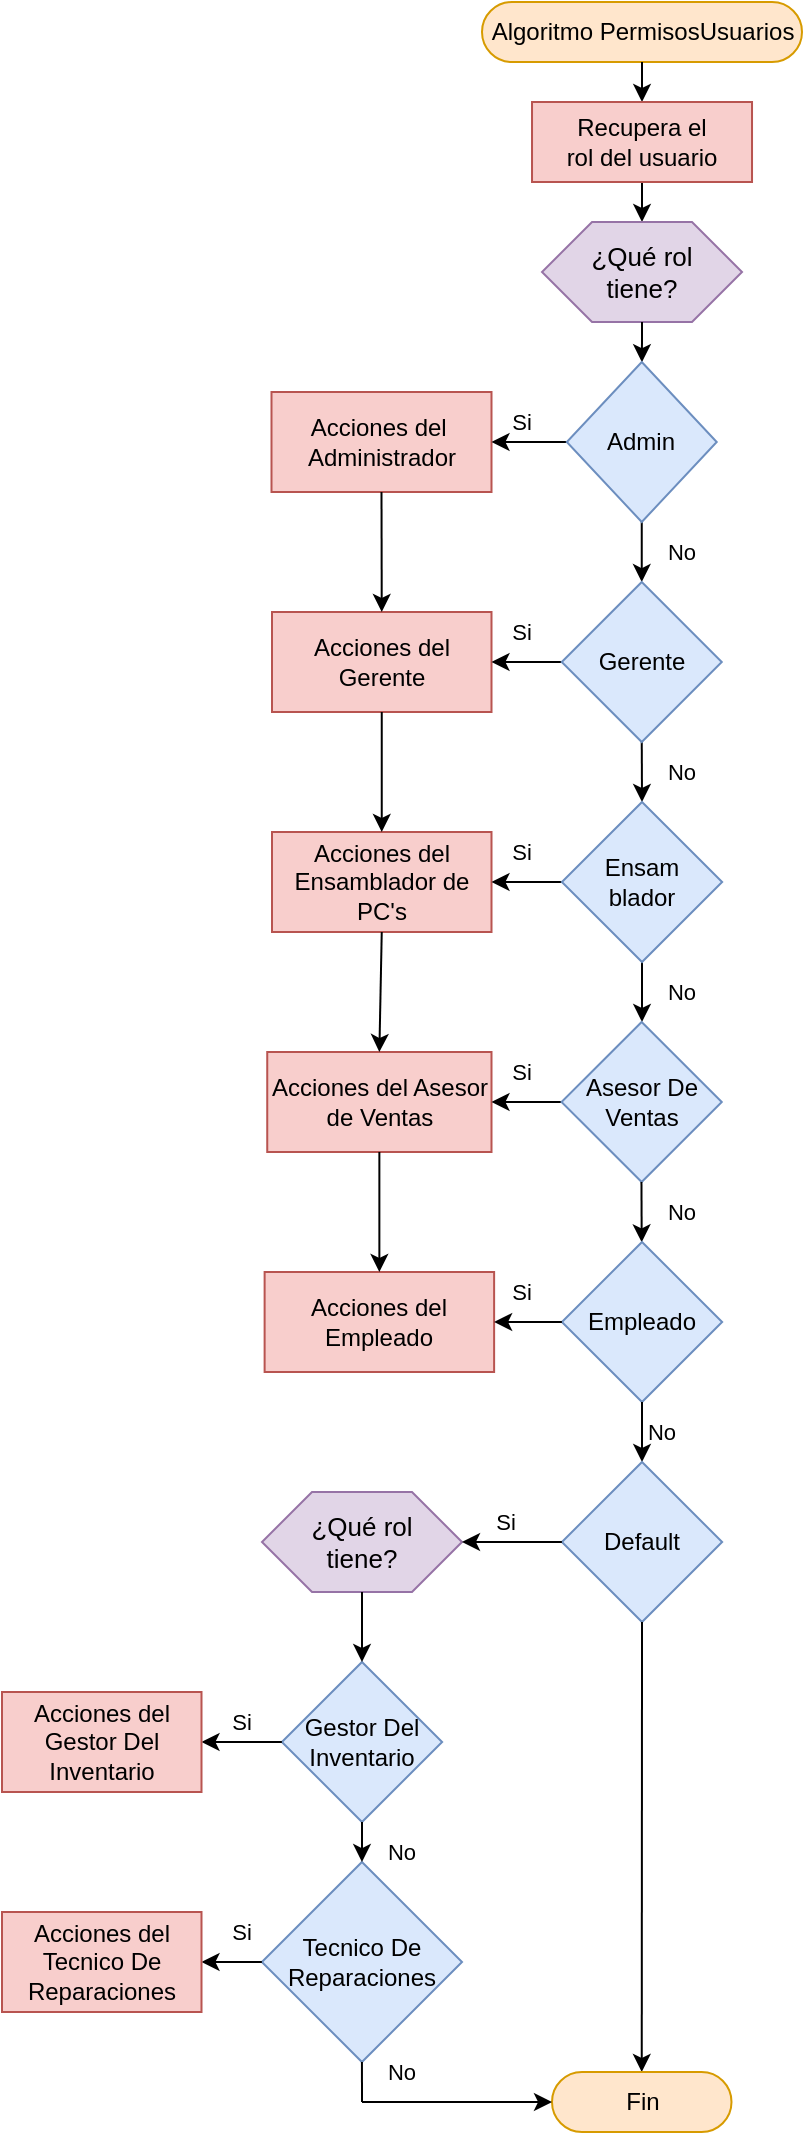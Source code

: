 <mxfile>
    <diagram id="7lXEBoP6MRKPf8yj8TJL" name="Page-1">
        <mxGraphModel dx="553" dy="412" grid="1" gridSize="10" guides="1" tooltips="1" connect="1" arrows="1" fold="1" page="1" pageScale="1" pageWidth="850" pageHeight="1100" math="0" shadow="0">
            <root>
                <mxCell id="0"/>
                <mxCell id="1" parent="0"/>
                <mxCell id="3" value="Algoritmo PermisosUsuarios" style="html=1;dashed=0;whitespace=wrap;shape=mxgraph.dfd.start;fillColor=#ffe6cc;strokeColor=#d79b00;" parent="1" vertex="1">
                    <mxGeometry x="320" y="10" width="160" height="30" as="geometry"/>
                </mxCell>
                <mxCell id="4" value="" style="endArrow=classic;html=1;exitX=0.5;exitY=0.5;exitDx=0;exitDy=15;exitPerimeter=0;" parent="1" source="3" edge="1" target="28">
                    <mxGeometry width="50" height="50" relative="1" as="geometry">
                        <mxPoint x="380" y="80" as="sourcePoint"/>
                        <mxPoint x="400" y="60" as="targetPoint"/>
                    </mxGeometry>
                </mxCell>
                <mxCell id="6" value="" style="endArrow=classic;html=1;fontSize=13;exitX=0.5;exitY=1;exitDx=0;exitDy=0;" parent="1" source="28" edge="1">
                    <mxGeometry width="50" height="50" relative="1" as="geometry">
                        <mxPoint x="580" y="130" as="sourcePoint"/>
                        <mxPoint x="400" y="120" as="targetPoint"/>
                    </mxGeometry>
                </mxCell>
                <mxCell id="9" value="¿Qué rol&lt;br&gt;tiene?" style="shape=hexagon;perimeter=hexagonPerimeter2;whiteSpace=wrap;html=1;size=0.25;labelBackgroundColor=none;fontSize=13;fillColor=#e1d5e7;strokeColor=#9673a6;" parent="1" vertex="1">
                    <mxGeometry x="350.01" y="120" width="100" height="50" as="geometry"/>
                </mxCell>
                <mxCell id="28" value="Recupera el&lt;br&gt;rol del usuario" style="rounded=0;whiteSpace=wrap;html=1;fillColor=#f8cecc;strokeColor=#b85450;" vertex="1" parent="1">
                    <mxGeometry x="345.01" y="60" width="110" height="40" as="geometry"/>
                </mxCell>
                <mxCell id="90" value="Acciones del Gerente" style="rounded=0;whiteSpace=wrap;html=1;fillColor=#f8cecc;strokeColor=#b85450;" vertex="1" parent="1">
                    <mxGeometry x="215" y="315" width="109.75" height="50" as="geometry"/>
                </mxCell>
                <mxCell id="93" value="Acciones del&amp;nbsp; Administrador" style="rounded=0;whiteSpace=wrap;html=1;fillColor=#f8cecc;strokeColor=#b85450;" vertex="1" parent="1">
                    <mxGeometry x="214.75" y="205" width="110" height="50" as="geometry"/>
                </mxCell>
                <mxCell id="94" value="Acciones del Ensamblador de PC's" style="rounded=0;whiteSpace=wrap;html=1;fillColor=#f8cecc;strokeColor=#b85450;" vertex="1" parent="1">
                    <mxGeometry x="215" y="425" width="109.75" height="50" as="geometry"/>
                </mxCell>
                <mxCell id="96" value="" style="endArrow=classic;html=1;fontSize=11;fontColor=#000000;entryX=1;entryY=0.5;entryDx=0;entryDy=0;exitX=0;exitY=0.5;exitDx=0;exitDy=0;" edge="1" parent="1" source="105" target="93">
                    <mxGeometry width="50" height="50" relative="1" as="geometry">
                        <mxPoint x="350.01" y="220" as="sourcePoint"/>
                        <mxPoint x="420" y="240" as="targetPoint"/>
                    </mxGeometry>
                </mxCell>
                <mxCell id="97" value="" style="endArrow=classic;html=1;fontSize=11;fontColor=#000000;exitX=0.5;exitY=1;exitDx=0;exitDy=0;" edge="1" parent="1" source="9" target="105">
                    <mxGeometry width="50" height="50" relative="1" as="geometry">
                        <mxPoint x="370" y="290" as="sourcePoint"/>
                        <mxPoint x="399.935" y="200" as="targetPoint"/>
                    </mxGeometry>
                </mxCell>
                <mxCell id="98" value="" style="endArrow=classic;html=1;fontSize=11;fontColor=#000000;entryX=0.5;entryY=0;entryDx=0;entryDy=0;exitX=0.5;exitY=1;exitDx=0;exitDy=0;" edge="1" parent="1" source="107" target="108">
                    <mxGeometry width="50" height="50" relative="1" as="geometry">
                        <mxPoint x="400.135" y="310" as="sourcePoint"/>
                        <mxPoint x="399.885" y="340" as="targetPoint"/>
                    </mxGeometry>
                </mxCell>
                <mxCell id="99" value="" style="endArrow=classic;html=1;fontSize=11;fontColor=#000000;exitX=0.5;exitY=1;exitDx=0;exitDy=0;" edge="1" parent="1" target="107">
                    <mxGeometry width="50" height="50" relative="1" as="geometry">
                        <mxPoint x="399.885" y="240" as="sourcePoint"/>
                        <mxPoint x="400.135" y="270" as="targetPoint"/>
                    </mxGeometry>
                </mxCell>
                <mxCell id="100" value="" style="endArrow=classic;html=1;fontSize=11;fontColor=#000000;entryX=1;entryY=0.5;entryDx=0;entryDy=0;exitX=0;exitY=0.5;exitDx=0;exitDy=0;" edge="1" parent="1" source="107" target="90">
                    <mxGeometry width="50" height="50" relative="1" as="geometry">
                        <mxPoint x="350.26" y="290" as="sourcePoint"/>
                        <mxPoint x="420" y="310" as="targetPoint"/>
                    </mxGeometry>
                </mxCell>
                <mxCell id="101" value="" style="endArrow=classic;html=1;fontSize=11;fontColor=#000000;entryX=1;entryY=0.5;entryDx=0;entryDy=0;exitX=0;exitY=0.5;exitDx=0;exitDy=0;" edge="1" parent="1" source="108" target="94">
                    <mxGeometry width="50" height="50" relative="1" as="geometry">
                        <mxPoint x="350" y="360" as="sourcePoint"/>
                        <mxPoint x="299.75" y="300" as="targetPoint"/>
                    </mxGeometry>
                </mxCell>
                <mxCell id="102" value="" style="endArrow=classic;html=1;fontSize=11;fontColor=#000000;exitX=0.5;exitY=1;exitDx=0;exitDy=0;" edge="1" parent="1" source="108">
                    <mxGeometry width="50" height="50" relative="1" as="geometry">
                        <mxPoint x="399.885" y="380" as="sourcePoint"/>
                        <mxPoint x="400" y="520" as="targetPoint"/>
                    </mxGeometry>
                </mxCell>
                <mxCell id="103" value="Acciones del Asesor de Ventas" style="rounded=0;whiteSpace=wrap;html=1;fillColor=#f8cecc;strokeColor=#b85450;" vertex="1" parent="1">
                    <mxGeometry x="212.62" y="535" width="112.13" height="50" as="geometry"/>
                </mxCell>
                <mxCell id="104" value="" style="endArrow=classic;html=1;fontSize=11;fontColor=#000000;entryX=1;entryY=0.5;entryDx=0;entryDy=0;exitX=0;exitY=0.5;exitDx=0;exitDy=0;" edge="1" parent="1" source="109" target="103">
                    <mxGeometry width="50" height="50" relative="1" as="geometry">
                        <mxPoint x="350.26" y="430" as="sourcePoint"/>
                        <mxPoint x="299.75" y="370" as="targetPoint"/>
                    </mxGeometry>
                </mxCell>
                <mxCell id="105" value="Admin" style="rhombus;whiteSpace=wrap;html=1;fillColor=#dae8fc;strokeColor=#6c8ebf;" vertex="1" parent="1">
                    <mxGeometry x="362.41" y="190" width="74.95" height="80" as="geometry"/>
                </mxCell>
                <mxCell id="107" value="Gerente" style="rhombus;whiteSpace=wrap;html=1;fillColor=#dae8fc;strokeColor=#6c8ebf;" vertex="1" parent="1">
                    <mxGeometry x="359.87" y="300" width="80.01" height="80" as="geometry"/>
                </mxCell>
                <mxCell id="108" value="Ensam&lt;br&gt;blador" style="rhombus;whiteSpace=wrap;html=1;fillColor=#dae8fc;strokeColor=#6c8ebf;" vertex="1" parent="1">
                    <mxGeometry x="359.95" y="410" width="80.12" height="80" as="geometry"/>
                </mxCell>
                <mxCell id="109" value="Asesor De&lt;br&gt;Ventas" style="rhombus;whiteSpace=wrap;html=1;fillColor=#dae8fc;strokeColor=#6c8ebf;" vertex="1" parent="1">
                    <mxGeometry x="359.76" y="520" width="80.12" height="80" as="geometry"/>
                </mxCell>
                <mxCell id="123" value="" style="endArrow=classic;html=1;fontSize=11;fontColor=#000000;exitX=0.5;exitY=1;exitDx=0;exitDy=0;" edge="1" parent="1" target="124">
                    <mxGeometry width="50" height="50" relative="1" as="geometry">
                        <mxPoint x="399.73" y="600" as="sourcePoint"/>
                        <mxPoint x="399.72" y="630" as="targetPoint"/>
                    </mxGeometry>
                </mxCell>
                <mxCell id="124" value="Empleado" style="rhombus;whiteSpace=wrap;html=1;fillColor=#dae8fc;strokeColor=#6c8ebf;" vertex="1" parent="1">
                    <mxGeometry x="359.95" y="630" width="80.12" height="80" as="geometry"/>
                </mxCell>
                <mxCell id="125" value="Acciones del Empleado" style="rounded=0;whiteSpace=wrap;html=1;fillColor=#f8cecc;strokeColor=#b85450;" vertex="1" parent="1">
                    <mxGeometry x="211.31" y="645" width="114.75" height="50" as="geometry"/>
                </mxCell>
                <mxCell id="126" value="" style="endArrow=classic;html=1;fontSize=11;fontColor=#000000;entryX=1;entryY=0.5;entryDx=0;entryDy=0;exitX=0;exitY=0.5;exitDx=0;exitDy=0;" edge="1" parent="1" source="124" target="125">
                    <mxGeometry width="50" height="50" relative="1" as="geometry">
                        <mxPoint x="369.76" y="570" as="sourcePoint"/>
                        <mxPoint x="330" y="570" as="targetPoint"/>
                    </mxGeometry>
                </mxCell>
                <mxCell id="127" value="" style="endArrow=classic;html=1;fontSize=11;fontColor=#000000;exitX=0.5;exitY=1;exitDx=0;exitDy=0;" edge="1" parent="1" source="124" target="135">
                    <mxGeometry width="50" height="50" relative="1" as="geometry">
                        <mxPoint x="409.73" y="610" as="sourcePoint"/>
                        <mxPoint x="400" y="740" as="targetPoint"/>
                        <Array as="points"/>
                    </mxGeometry>
                </mxCell>
                <mxCell id="135" value="Default" style="rhombus;whiteSpace=wrap;html=1;fillColor=#dae8fc;strokeColor=#6c8ebf;" vertex="1" parent="1">
                    <mxGeometry x="359.95" y="740" width="80.12" height="80" as="geometry"/>
                </mxCell>
                <mxCell id="136" value="¿Qué rol&lt;br&gt;tiene?" style="shape=hexagon;perimeter=hexagonPerimeter2;whiteSpace=wrap;html=1;size=0.25;labelBackgroundColor=none;fontSize=13;fillColor=#e1d5e7;strokeColor=#9673a6;" vertex="1" parent="1">
                    <mxGeometry x="210" y="755" width="100" height="50" as="geometry"/>
                </mxCell>
                <mxCell id="137" value="" style="endArrow=classic;html=1;fontSize=11;fontColor=#000000;exitX=0;exitY=0.5;exitDx=0;exitDy=0;" edge="1" parent="1" source="135" target="136">
                    <mxGeometry width="50" height="50" relative="1" as="geometry">
                        <mxPoint x="340" y="790" as="sourcePoint"/>
                        <mxPoint x="310" y="780" as="targetPoint"/>
                    </mxGeometry>
                </mxCell>
                <mxCell id="138" value="Gestor Del Inventario" style="rhombus;whiteSpace=wrap;html=1;fillColor=#dae8fc;strokeColor=#6c8ebf;" vertex="1" parent="1">
                    <mxGeometry x="219.94" y="840" width="80.12" height="80" as="geometry"/>
                </mxCell>
                <mxCell id="139" value="" style="endArrow=classic;html=1;fontSize=11;fontColor=#000000;exitX=0.5;exitY=1;exitDx=0;exitDy=0;entryX=0.5;entryY=0;entryDx=0;entryDy=0;" edge="1" parent="1" source="136" target="138">
                    <mxGeometry width="50" height="50" relative="1" as="geometry">
                        <mxPoint x="410.01" y="720" as="sourcePoint"/>
                        <mxPoint x="410.01" y="750" as="targetPoint"/>
                        <Array as="points"/>
                    </mxGeometry>
                </mxCell>
                <mxCell id="140" value="Tecnico De&lt;br&gt;Reparaciones" style="rhombus;whiteSpace=wrap;html=1;fillColor=#dae8fc;strokeColor=#6c8ebf;" vertex="1" parent="1">
                    <mxGeometry x="209.94" y="940" width="100.06" height="100" as="geometry"/>
                </mxCell>
                <mxCell id="141" value="" style="endArrow=classic;html=1;fontSize=11;fontColor=#000000;exitX=0.5;exitY=1;exitDx=0;exitDy=0;" edge="1" parent="1" source="138" target="140">
                    <mxGeometry width="50" height="50" relative="1" as="geometry">
                        <mxPoint x="450.07" y="790" as="sourcePoint"/>
                        <mxPoint x="490" y="790" as="targetPoint"/>
                    </mxGeometry>
                </mxCell>
                <mxCell id="142" value="" style="endArrow=classic;html=1;fontSize=11;fontColor=#000000;exitX=0;exitY=0.5;exitDx=0;exitDy=0;" edge="1" parent="1" source="138" target="144">
                    <mxGeometry width="50" height="50" relative="1" as="geometry">
                        <mxPoint x="210" y="870" as="sourcePoint"/>
                        <mxPoint x="610" y="880" as="targetPoint"/>
                    </mxGeometry>
                </mxCell>
                <mxCell id="143" value="" style="endArrow=classic;html=1;fontSize=11;fontColor=#000000;exitX=0;exitY=0.5;exitDx=0;exitDy=0;" edge="1" parent="1" source="140" target="146">
                    <mxGeometry width="50" height="50" relative="1" as="geometry">
                        <mxPoint x="450.07" y="790" as="sourcePoint"/>
                        <mxPoint x="180" y="990" as="targetPoint"/>
                    </mxGeometry>
                </mxCell>
                <mxCell id="144" value="Acciones del Gestor Del Inventario" style="rounded=0;whiteSpace=wrap;html=1;fillColor=#f8cecc;strokeColor=#b85450;" vertex="1" parent="1">
                    <mxGeometry x="80" y="855" width="99.75" height="50" as="geometry"/>
                </mxCell>
                <mxCell id="146" value="Acciones del Tecnico De&lt;br style=&quot;border-color: var(--border-color);&quot;&gt;Reparaciones" style="rounded=0;whiteSpace=wrap;html=1;fillColor=#f8cecc;strokeColor=#b85450;" vertex="1" parent="1">
                    <mxGeometry x="80" y="965" width="99.75" height="50" as="geometry"/>
                </mxCell>
                <mxCell id="147" value="" style="endArrow=classic;html=1;fontSize=11;fontColor=#000000;exitX=0.5;exitY=1;exitDx=0;exitDy=0;entryX=0.5;entryY=0.5;entryDx=0;entryDy=-15.0;entryPerimeter=0;" edge="1" parent="1" source="135" target="148">
                    <mxGeometry width="50" height="50" relative="1" as="geometry">
                        <mxPoint x="460" y="590" as="sourcePoint"/>
                        <mxPoint x="400" y="1040" as="targetPoint"/>
                    </mxGeometry>
                </mxCell>
                <mxCell id="148" value="Fin" style="html=1;dashed=0;whitespace=wrap;shape=mxgraph.dfd.start;fillColor=#ffe6cc;strokeColor=#d79b00;" vertex="1" parent="1">
                    <mxGeometry x="355" y="1045" width="89.75" height="30" as="geometry"/>
                </mxCell>
                <mxCell id="149" value="" style="endArrow=classic;html=1;fontSize=11;fontColor=#000000;entryX=0;entryY=0.5;entryDx=0;entryDy=0;entryPerimeter=0;" edge="1" parent="1" target="148">
                    <mxGeometry width="50" height="50" relative="1" as="geometry">
                        <mxPoint x="260" y="1060" as="sourcePoint"/>
                        <mxPoint x="520" y="940" as="targetPoint"/>
                        <Array as="points">
                            <mxPoint x="280" y="1060"/>
                            <mxPoint x="300" y="1060"/>
                            <mxPoint x="310" y="1060"/>
                        </Array>
                    </mxGeometry>
                </mxCell>
                <mxCell id="150" value="" style="endArrow=none;html=1;fontSize=11;fontColor=#000000;entryX=0.5;entryY=1;entryDx=0;entryDy=0;" edge="1" parent="1" target="140">
                    <mxGeometry width="50" height="50" relative="1" as="geometry">
                        <mxPoint x="260" y="1060" as="sourcePoint"/>
                        <mxPoint x="520" y="940" as="targetPoint"/>
                    </mxGeometry>
                </mxCell>
                <mxCell id="156" value="" style="endArrow=classic;html=1;fontSize=11;fontColor=#000000;entryX=0.5;entryY=0;entryDx=0;entryDy=0;exitX=0.5;exitY=1;exitDx=0;exitDy=0;" edge="1" parent="1" source="93" target="90">
                    <mxGeometry width="50" height="50" relative="1" as="geometry">
                        <mxPoint x="300" y="330" as="sourcePoint"/>
                        <mxPoint x="350" y="280" as="targetPoint"/>
                    </mxGeometry>
                </mxCell>
                <mxCell id="157" value="" style="endArrow=classic;html=1;fontSize=11;fontColor=#000000;entryX=0.5;entryY=0;entryDx=0;entryDy=0;exitX=0.5;exitY=1;exitDx=0;exitDy=0;" edge="1" parent="1" source="90" target="94">
                    <mxGeometry width="50" height="50" relative="1" as="geometry">
                        <mxPoint x="300" y="330" as="sourcePoint"/>
                        <mxPoint x="350" y="280" as="targetPoint"/>
                    </mxGeometry>
                </mxCell>
                <mxCell id="158" value="" style="endArrow=classic;html=1;fontSize=11;fontColor=#000000;entryX=0.5;entryY=0;entryDx=0;entryDy=0;exitX=0.5;exitY=1;exitDx=0;exitDy=0;" edge="1" parent="1" source="94" target="103">
                    <mxGeometry width="50" height="50" relative="1" as="geometry">
                        <mxPoint x="300" y="330" as="sourcePoint"/>
                        <mxPoint x="350" y="280" as="targetPoint"/>
                    </mxGeometry>
                </mxCell>
                <mxCell id="159" value="" style="endArrow=classic;html=1;fontSize=11;fontColor=#000000;entryX=0.5;entryY=0;entryDx=0;entryDy=0;exitX=0.5;exitY=1;exitDx=0;exitDy=0;" edge="1" parent="1" source="103" target="125">
                    <mxGeometry width="50" height="50" relative="1" as="geometry">
                        <mxPoint x="300" y="330" as="sourcePoint"/>
                        <mxPoint x="140" y="650" as="targetPoint"/>
                    </mxGeometry>
                </mxCell>
                <mxCell id="160" value="Si" style="text;html=1;strokeColor=none;fillColor=none;align=center;verticalAlign=middle;whiteSpace=wrap;rounded=0;fontSize=11;fontColor=#000000;" vertex="1" parent="1">
                    <mxGeometry x="310" y="420" width="60" height="30" as="geometry"/>
                </mxCell>
                <mxCell id="161" value="No" style="text;html=1;strokeColor=none;fillColor=none;align=center;verticalAlign=middle;whiteSpace=wrap;rounded=0;fontSize=11;fontColor=#000000;" vertex="1" parent="1">
                    <mxGeometry x="390.01" y="490" width="60" height="30" as="geometry"/>
                </mxCell>
                <mxCell id="162" value="No" style="text;html=1;strokeColor=none;fillColor=none;align=center;verticalAlign=middle;whiteSpace=wrap;rounded=0;fontSize=11;fontColor=#000000;" vertex="1" parent="1">
                    <mxGeometry x="390.01" y="380" width="60" height="30" as="geometry"/>
                </mxCell>
                <mxCell id="163" value="No" style="text;html=1;strokeColor=none;fillColor=none;align=center;verticalAlign=middle;whiteSpace=wrap;rounded=0;fontSize=11;fontColor=#000000;" vertex="1" parent="1">
                    <mxGeometry x="390.01" y="270" width="60" height="30" as="geometry"/>
                </mxCell>
                <mxCell id="164" value="Si" style="text;html=1;strokeColor=none;fillColor=none;align=center;verticalAlign=middle;whiteSpace=wrap;rounded=0;fontSize=11;fontColor=#000000;" vertex="1" parent="1">
                    <mxGeometry x="310" y="310" width="60" height="30" as="geometry"/>
                </mxCell>
                <mxCell id="165" value="Si" style="text;html=1;strokeColor=none;fillColor=none;align=center;verticalAlign=middle;whiteSpace=wrap;rounded=0;fontSize=11;fontColor=#000000;" vertex="1" parent="1">
                    <mxGeometry x="310" y="205" width="60" height="30" as="geometry"/>
                </mxCell>
                <mxCell id="166" value="Si" style="text;html=1;strokeColor=none;fillColor=none;align=center;verticalAlign=middle;whiteSpace=wrap;rounded=0;fontSize=11;fontColor=#000000;" vertex="1" parent="1">
                    <mxGeometry x="302.41" y="755" width="60" height="30" as="geometry"/>
                </mxCell>
                <mxCell id="167" value="Si" style="text;html=1;strokeColor=none;fillColor=none;align=center;verticalAlign=middle;whiteSpace=wrap;rounded=0;fontSize=11;fontColor=#000000;" vertex="1" parent="1">
                    <mxGeometry x="310" y="530" width="60" height="30" as="geometry"/>
                </mxCell>
                <mxCell id="168" value="Si" style="text;html=1;strokeColor=none;fillColor=none;align=center;verticalAlign=middle;whiteSpace=wrap;rounded=0;fontSize=11;fontColor=#000000;" vertex="1" parent="1">
                    <mxGeometry x="310" y="640" width="60" height="30" as="geometry"/>
                </mxCell>
                <mxCell id="169" value="No" style="text;html=1;strokeColor=none;fillColor=none;align=center;verticalAlign=middle;whiteSpace=wrap;rounded=0;fontSize=11;fontColor=#000000;" vertex="1" parent="1">
                    <mxGeometry x="379.88" y="710" width="60" height="30" as="geometry"/>
                </mxCell>
                <mxCell id="170" value="No" style="text;html=1;strokeColor=none;fillColor=none;align=center;verticalAlign=middle;whiteSpace=wrap;rounded=0;fontSize=11;fontColor=#000000;" vertex="1" parent="1">
                    <mxGeometry x="390.01" y="600" width="60" height="30" as="geometry"/>
                </mxCell>
                <mxCell id="171" value="No" style="text;html=1;strokeColor=none;fillColor=none;align=center;verticalAlign=middle;whiteSpace=wrap;rounded=0;fontSize=11;fontColor=#000000;" vertex="1" parent="1">
                    <mxGeometry x="250" y="920" width="60" height="30" as="geometry"/>
                </mxCell>
                <mxCell id="172" value="Si" style="text;html=1;strokeColor=none;fillColor=none;align=center;verticalAlign=middle;whiteSpace=wrap;rounded=0;fontSize=11;fontColor=#000000;" vertex="1" parent="1">
                    <mxGeometry x="170" y="855" width="60" height="30" as="geometry"/>
                </mxCell>
                <mxCell id="173" value="Si" style="text;html=1;strokeColor=none;fillColor=none;align=center;verticalAlign=middle;whiteSpace=wrap;rounded=0;fontSize=11;fontColor=#000000;" vertex="1" parent="1">
                    <mxGeometry x="170" y="960" width="60" height="30" as="geometry"/>
                </mxCell>
                <mxCell id="174" value="No" style="text;html=1;strokeColor=none;fillColor=none;align=center;verticalAlign=middle;whiteSpace=wrap;rounded=0;fontSize=11;fontColor=#000000;" vertex="1" parent="1">
                    <mxGeometry x="250" y="1030" width="60" height="30" as="geometry"/>
                </mxCell>
            </root>
        </mxGraphModel>
    </diagram>
</mxfile>